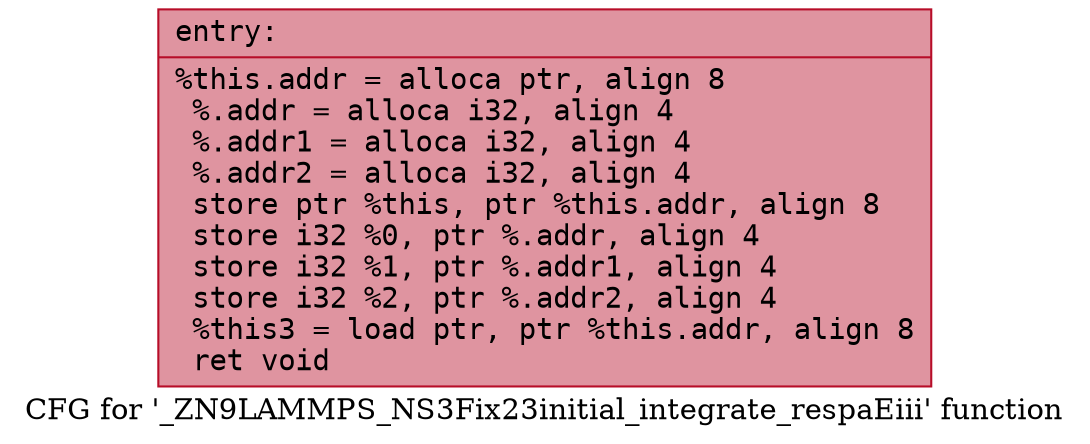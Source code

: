 digraph "CFG for '_ZN9LAMMPS_NS3Fix23initial_integrate_respaEiii' function" {
	label="CFG for '_ZN9LAMMPS_NS3Fix23initial_integrate_respaEiii' function";

	Node0x560f40da1dc0 [shape=record,color="#b70d28ff", style=filled, fillcolor="#b70d2870" fontname="Courier",label="{entry:\l|  %this.addr = alloca ptr, align 8\l  %.addr = alloca i32, align 4\l  %.addr1 = alloca i32, align 4\l  %.addr2 = alloca i32, align 4\l  store ptr %this, ptr %this.addr, align 8\l  store i32 %0, ptr %.addr, align 4\l  store i32 %1, ptr %.addr1, align 4\l  store i32 %2, ptr %.addr2, align 4\l  %this3 = load ptr, ptr %this.addr, align 8\l  ret void\l}"];
}
